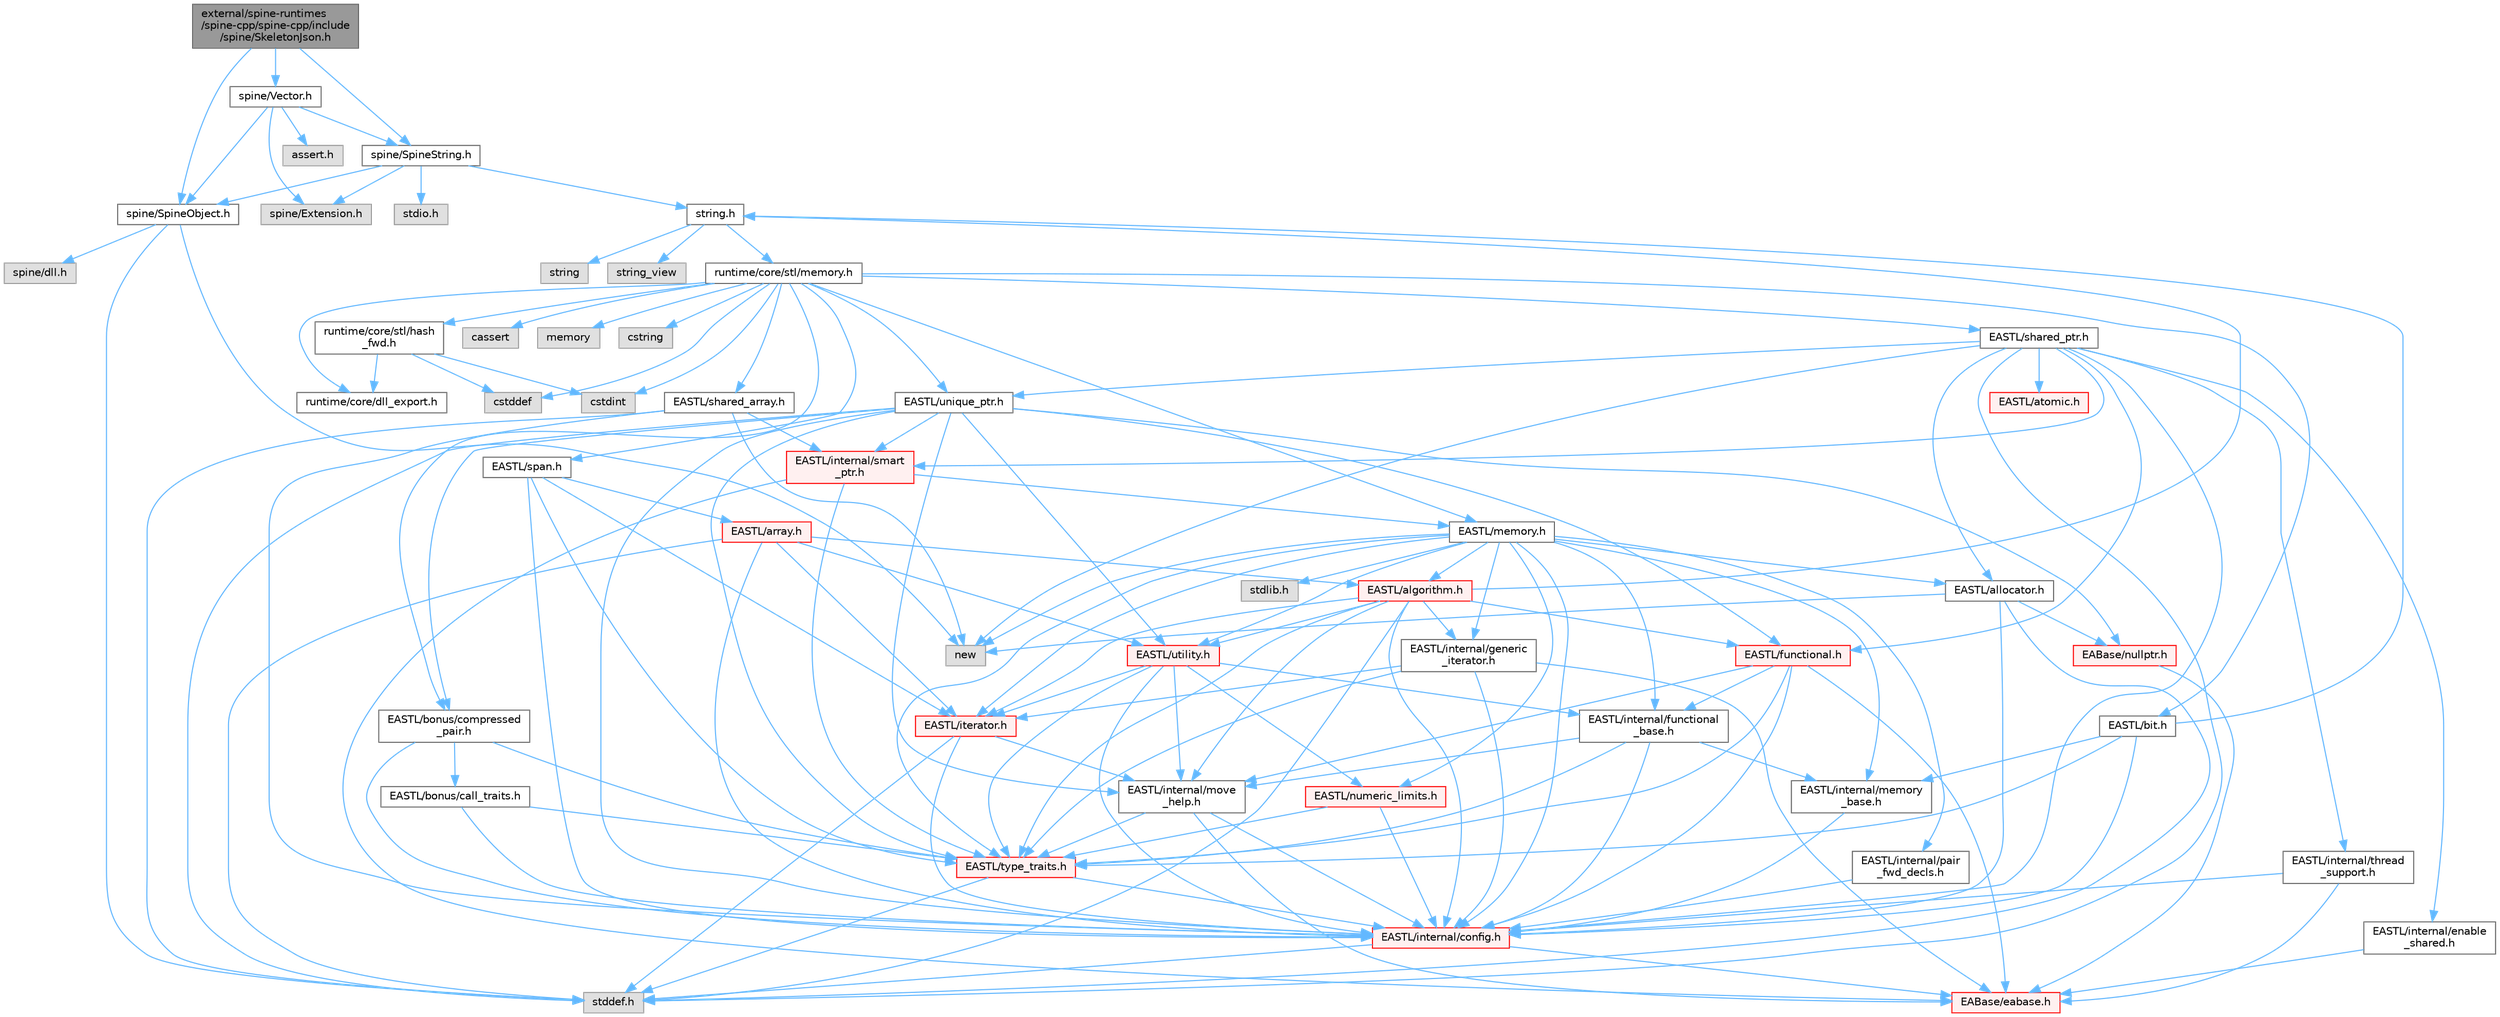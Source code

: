 digraph "external/spine-runtimes/spine-cpp/spine-cpp/include/spine/SkeletonJson.h"
{
 // LATEX_PDF_SIZE
  bgcolor="transparent";
  edge [fontname=Helvetica,fontsize=10,labelfontname=Helvetica,labelfontsize=10];
  node [fontname=Helvetica,fontsize=10,shape=box,height=0.2,width=0.4];
  Node1 [id="Node000001",label="external/spine-runtimes\l/spine-cpp/spine-cpp/include\l/spine/SkeletonJson.h",height=0.2,width=0.4,color="gray40", fillcolor="grey60", style="filled", fontcolor="black",tooltip=" "];
  Node1 -> Node2 [id="edge1_Node000001_Node000002",color="steelblue1",style="solid",tooltip=" "];
  Node2 [id="Node000002",label="spine/Vector.h",height=0.2,width=0.4,color="grey40", fillcolor="white", style="filled",URL="$external_2spine-runtimes_2spine-cpp_2spine-cpp_2include_2spine_2vector_8h.html",tooltip=" "];
  Node2 -> Node3 [id="edge2_Node000002_Node000003",color="steelblue1",style="solid",tooltip=" "];
  Node3 [id="Node000003",label="spine/Extension.h",height=0.2,width=0.4,color="grey60", fillcolor="#E0E0E0", style="filled",tooltip=" "];
  Node2 -> Node4 [id="edge3_Node000002_Node000004",color="steelblue1",style="solid",tooltip=" "];
  Node4 [id="Node000004",label="spine/SpineObject.h",height=0.2,width=0.4,color="grey40", fillcolor="white", style="filled",URL="$_spine_object_8h.html",tooltip=" "];
  Node4 -> Node5 [id="edge4_Node000004_Node000005",color="steelblue1",style="solid",tooltip=" "];
  Node5 [id="Node000005",label="new",height=0.2,width=0.4,color="grey60", fillcolor="#E0E0E0", style="filled",tooltip=" "];
  Node4 -> Node6 [id="edge5_Node000004_Node000006",color="steelblue1",style="solid",tooltip=" "];
  Node6 [id="Node000006",label="stddef.h",height=0.2,width=0.4,color="grey60", fillcolor="#E0E0E0", style="filled",tooltip=" "];
  Node4 -> Node7 [id="edge6_Node000004_Node000007",color="steelblue1",style="solid",tooltip=" "];
  Node7 [id="Node000007",label="spine/dll.h",height=0.2,width=0.4,color="grey60", fillcolor="#E0E0E0", style="filled",tooltip=" "];
  Node2 -> Node8 [id="edge7_Node000002_Node000008",color="steelblue1",style="solid",tooltip=" "];
  Node8 [id="Node000008",label="spine/SpineString.h",height=0.2,width=0.4,color="grey40", fillcolor="white", style="filled",URL="$_spine_string_8h.html",tooltip=" "];
  Node8 -> Node4 [id="edge8_Node000008_Node000004",color="steelblue1",style="solid",tooltip=" "];
  Node8 -> Node3 [id="edge9_Node000008_Node000003",color="steelblue1",style="solid",tooltip=" "];
  Node8 -> Node9 [id="edge10_Node000008_Node000009",color="steelblue1",style="solid",tooltip=" "];
  Node9 [id="Node000009",label="string.h",height=0.2,width=0.4,color="grey40", fillcolor="white", style="filled",URL="$string_8h.html",tooltip=" "];
  Node9 -> Node10 [id="edge11_Node000009_Node000010",color="steelblue1",style="solid",tooltip=" "];
  Node10 [id="Node000010",label="string",height=0.2,width=0.4,color="grey60", fillcolor="#E0E0E0", style="filled",tooltip=" "];
  Node9 -> Node11 [id="edge12_Node000009_Node000011",color="steelblue1",style="solid",tooltip=" "];
  Node11 [id="Node000011",label="string_view",height=0.2,width=0.4,color="grey60", fillcolor="#E0E0E0", style="filled",tooltip=" "];
  Node9 -> Node12 [id="edge13_Node000009_Node000012",color="steelblue1",style="solid",tooltip=" "];
  Node12 [id="Node000012",label="runtime/core/stl/memory.h",height=0.2,width=0.4,color="grey40", fillcolor="white", style="filled",URL="$runtime_2core_2stl_2memory_8h.html",tooltip=" "];
  Node12 -> Node13 [id="edge14_Node000012_Node000013",color="steelblue1",style="solid",tooltip=" "];
  Node13 [id="Node000013",label="cstddef",height=0.2,width=0.4,color="grey60", fillcolor="#E0E0E0", style="filled",tooltip=" "];
  Node12 -> Node14 [id="edge15_Node000012_Node000014",color="steelblue1",style="solid",tooltip=" "];
  Node14 [id="Node000014",label="cstdint",height=0.2,width=0.4,color="grey60", fillcolor="#E0E0E0", style="filled",tooltip=" "];
  Node12 -> Node15 [id="edge16_Node000012_Node000015",color="steelblue1",style="solid",tooltip=" "];
  Node15 [id="Node000015",label="cassert",height=0.2,width=0.4,color="grey60", fillcolor="#E0E0E0", style="filled",tooltip=" "];
  Node12 -> Node16 [id="edge17_Node000012_Node000016",color="steelblue1",style="solid",tooltip=" "];
  Node16 [id="Node000016",label="memory",height=0.2,width=0.4,color="grey60", fillcolor="#E0E0E0", style="filled",tooltip=" "];
  Node12 -> Node17 [id="edge18_Node000012_Node000017",color="steelblue1",style="solid",tooltip=" "];
  Node17 [id="Node000017",label="cstring",height=0.2,width=0.4,color="grey60", fillcolor="#E0E0E0", style="filled",tooltip=" "];
  Node12 -> Node18 [id="edge19_Node000012_Node000018",color="steelblue1",style="solid",tooltip=" "];
  Node18 [id="Node000018",label="EASTL/bit.h",height=0.2,width=0.4,color="grey40", fillcolor="white", style="filled",URL="$bit_8h.html",tooltip=" "];
  Node18 -> Node19 [id="edge20_Node000018_Node000019",color="steelblue1",style="solid",tooltip=" "];
  Node19 [id="Node000019",label="EASTL/internal/config.h",height=0.2,width=0.4,color="red", fillcolor="#FFF0F0", style="filled",URL="$runtime_2_e_a_s_t_l_2include_2_e_a_s_t_l_2internal_2config_8h.html",tooltip=" "];
  Node19 -> Node20 [id="edge21_Node000019_Node000020",color="steelblue1",style="solid",tooltip=" "];
  Node20 [id="Node000020",label="EABase/eabase.h",height=0.2,width=0.4,color="red", fillcolor="#FFF0F0", style="filled",URL="$eabase_8h.html",tooltip=" "];
  Node19 -> Node6 [id="edge22_Node000019_Node000006",color="steelblue1",style="solid",tooltip=" "];
  Node18 -> Node27 [id="edge23_Node000018_Node000027",color="steelblue1",style="solid",tooltip=" "];
  Node27 [id="Node000027",label="EASTL/internal/memory\l_base.h",height=0.2,width=0.4,color="grey40", fillcolor="white", style="filled",URL="$memory__base_8h.html",tooltip=" "];
  Node27 -> Node19 [id="edge24_Node000027_Node000019",color="steelblue1",style="solid",tooltip=" "];
  Node18 -> Node28 [id="edge25_Node000018_Node000028",color="steelblue1",style="solid",tooltip=" "];
  Node28 [id="Node000028",label="EASTL/type_traits.h",height=0.2,width=0.4,color="red", fillcolor="#FFF0F0", style="filled",URL="$_e_a_s_t_l_2include_2_e_a_s_t_l_2type__traits_8h.html",tooltip=" "];
  Node28 -> Node19 [id="edge26_Node000028_Node000019",color="steelblue1",style="solid",tooltip=" "];
  Node28 -> Node6 [id="edge27_Node000028_Node000006",color="steelblue1",style="solid",tooltip=" "];
  Node18 -> Node9 [id="edge28_Node000018_Node000009",color="steelblue1",style="solid",tooltip=" "];
  Node12 -> Node38 [id="edge29_Node000012_Node000038",color="steelblue1",style="solid",tooltip=" "];
  Node38 [id="Node000038",label="EASTL/memory.h",height=0.2,width=0.4,color="grey40", fillcolor="white", style="filled",URL="$runtime_2_e_a_s_t_l_2include_2_e_a_s_t_l_2memory_8h.html",tooltip=" "];
  Node38 -> Node19 [id="edge30_Node000038_Node000019",color="steelblue1",style="solid",tooltip=" "];
  Node38 -> Node27 [id="edge31_Node000038_Node000027",color="steelblue1",style="solid",tooltip=" "];
  Node38 -> Node39 [id="edge32_Node000038_Node000039",color="steelblue1",style="solid",tooltip=" "];
  Node39 [id="Node000039",label="EASTL/internal/generic\l_iterator.h",height=0.2,width=0.4,color="grey40", fillcolor="white", style="filled",URL="$generic__iterator_8h.html",tooltip=" "];
  Node39 -> Node20 [id="edge33_Node000039_Node000020",color="steelblue1",style="solid",tooltip=" "];
  Node39 -> Node19 [id="edge34_Node000039_Node000019",color="steelblue1",style="solid",tooltip=" "];
  Node39 -> Node40 [id="edge35_Node000039_Node000040",color="steelblue1",style="solid",tooltip=" "];
  Node40 [id="Node000040",label="EASTL/iterator.h",height=0.2,width=0.4,color="red", fillcolor="#FFF0F0", style="filled",URL="$_e_a_s_t_l_2include_2_e_a_s_t_l_2iterator_8h.html",tooltip=" "];
  Node40 -> Node19 [id="edge36_Node000040_Node000019",color="steelblue1",style="solid",tooltip=" "];
  Node40 -> Node41 [id="edge37_Node000040_Node000041",color="steelblue1",style="solid",tooltip=" "];
  Node41 [id="Node000041",label="EASTL/internal/move\l_help.h",height=0.2,width=0.4,color="grey40", fillcolor="white", style="filled",URL="$move__help_8h.html",tooltip=" "];
  Node41 -> Node20 [id="edge38_Node000041_Node000020",color="steelblue1",style="solid",tooltip=" "];
  Node41 -> Node19 [id="edge39_Node000041_Node000019",color="steelblue1",style="solid",tooltip=" "];
  Node41 -> Node28 [id="edge40_Node000041_Node000028",color="steelblue1",style="solid",tooltip=" "];
  Node40 -> Node6 [id="edge41_Node000040_Node000006",color="steelblue1",style="solid",tooltip=" "];
  Node39 -> Node28 [id="edge42_Node000039_Node000028",color="steelblue1",style="solid",tooltip=" "];
  Node38 -> Node43 [id="edge43_Node000038_Node000043",color="steelblue1",style="solid",tooltip=" "];
  Node43 [id="Node000043",label="EASTL/internal/pair\l_fwd_decls.h",height=0.2,width=0.4,color="grey40", fillcolor="white", style="filled",URL="$pair__fwd__decls_8h.html",tooltip=" "];
  Node43 -> Node19 [id="edge44_Node000043_Node000019",color="steelblue1",style="solid",tooltip=" "];
  Node38 -> Node44 [id="edge45_Node000038_Node000044",color="steelblue1",style="solid",tooltip=" "];
  Node44 [id="Node000044",label="EASTL/internal/functional\l_base.h",height=0.2,width=0.4,color="grey40", fillcolor="white", style="filled",URL="$functional__base_8h.html",tooltip=" "];
  Node44 -> Node19 [id="edge46_Node000044_Node000019",color="steelblue1",style="solid",tooltip=" "];
  Node44 -> Node27 [id="edge47_Node000044_Node000027",color="steelblue1",style="solid",tooltip=" "];
  Node44 -> Node41 [id="edge48_Node000044_Node000041",color="steelblue1",style="solid",tooltip=" "];
  Node44 -> Node28 [id="edge49_Node000044_Node000028",color="steelblue1",style="solid",tooltip=" "];
  Node38 -> Node45 [id="edge50_Node000038_Node000045",color="steelblue1",style="solid",tooltip=" "];
  Node45 [id="Node000045",label="EASTL/algorithm.h",height=0.2,width=0.4,color="red", fillcolor="#FFF0F0", style="filled",URL="$_e_a_s_t_l_2include_2_e_a_s_t_l_2algorithm_8h.html",tooltip=" "];
  Node45 -> Node19 [id="edge51_Node000045_Node000019",color="steelblue1",style="solid",tooltip=" "];
  Node45 -> Node28 [id="edge52_Node000045_Node000028",color="steelblue1",style="solid",tooltip=" "];
  Node45 -> Node41 [id="edge53_Node000045_Node000041",color="steelblue1",style="solid",tooltip=" "];
  Node45 -> Node40 [id="edge54_Node000045_Node000040",color="steelblue1",style="solid",tooltip=" "];
  Node45 -> Node48 [id="edge55_Node000045_Node000048",color="steelblue1",style="solid",tooltip=" "];
  Node48 [id="Node000048",label="EASTL/functional.h",height=0.2,width=0.4,color="red", fillcolor="#FFF0F0", style="filled",URL="$_e_a_s_t_l_2include_2_e_a_s_t_l_2functional_8h.html",tooltip=" "];
  Node48 -> Node20 [id="edge56_Node000048_Node000020",color="steelblue1",style="solid",tooltip=" "];
  Node48 -> Node19 [id="edge57_Node000048_Node000019",color="steelblue1",style="solid",tooltip=" "];
  Node48 -> Node41 [id="edge58_Node000048_Node000041",color="steelblue1",style="solid",tooltip=" "];
  Node48 -> Node28 [id="edge59_Node000048_Node000028",color="steelblue1",style="solid",tooltip=" "];
  Node48 -> Node44 [id="edge60_Node000048_Node000044",color="steelblue1",style="solid",tooltip=" "];
  Node45 -> Node54 [id="edge61_Node000045_Node000054",color="steelblue1",style="solid",tooltip=" "];
  Node54 [id="Node000054",label="EASTL/utility.h",height=0.2,width=0.4,color="red", fillcolor="#FFF0F0", style="filled",URL="$runtime_2_e_a_s_t_l_2include_2_e_a_s_t_l_2utility_8h.html",tooltip=" "];
  Node54 -> Node19 [id="edge62_Node000054_Node000019",color="steelblue1",style="solid",tooltip=" "];
  Node54 -> Node28 [id="edge63_Node000054_Node000028",color="steelblue1",style="solid",tooltip=" "];
  Node54 -> Node40 [id="edge64_Node000054_Node000040",color="steelblue1",style="solid",tooltip=" "];
  Node54 -> Node55 [id="edge65_Node000054_Node000055",color="steelblue1",style="solid",tooltip=" "];
  Node55 [id="Node000055",label="EASTL/numeric_limits.h",height=0.2,width=0.4,color="red", fillcolor="#FFF0F0", style="filled",URL="$numeric__limits_8h.html",tooltip=" "];
  Node55 -> Node19 [id="edge66_Node000055_Node000019",color="steelblue1",style="solid",tooltip=" "];
  Node55 -> Node28 [id="edge67_Node000055_Node000028",color="steelblue1",style="solid",tooltip=" "];
  Node54 -> Node44 [id="edge68_Node000054_Node000044",color="steelblue1",style="solid",tooltip=" "];
  Node54 -> Node41 [id="edge69_Node000054_Node000041",color="steelblue1",style="solid",tooltip=" "];
  Node45 -> Node39 [id="edge70_Node000045_Node000039",color="steelblue1",style="solid",tooltip=" "];
  Node45 -> Node6 [id="edge71_Node000045_Node000006",color="steelblue1",style="solid",tooltip=" "];
  Node45 -> Node9 [id="edge72_Node000045_Node000009",color="steelblue1",style="solid",tooltip=" "];
  Node38 -> Node28 [id="edge73_Node000038_Node000028",color="steelblue1",style="solid",tooltip=" "];
  Node38 -> Node52 [id="edge74_Node000038_Node000052",color="steelblue1",style="solid",tooltip=" "];
  Node52 [id="Node000052",label="EASTL/allocator.h",height=0.2,width=0.4,color="grey40", fillcolor="white", style="filled",URL="$runtime_2_e_a_s_t_l_2include_2_e_a_s_t_l_2allocator_8h.html",tooltip=" "];
  Node52 -> Node19 [id="edge75_Node000052_Node000019",color="steelblue1",style="solid",tooltip=" "];
  Node52 -> Node30 [id="edge76_Node000052_Node000030",color="steelblue1",style="solid",tooltip=" "];
  Node30 [id="Node000030",label="EABase/nullptr.h",height=0.2,width=0.4,color="red", fillcolor="#FFF0F0", style="filled",URL="$nullptr_8h.html",tooltip=" "];
  Node30 -> Node20 [id="edge77_Node000030_Node000020",color="steelblue1",style="solid",tooltip=" "];
  Node52 -> Node6 [id="edge78_Node000052_Node000006",color="steelblue1",style="solid",tooltip=" "];
  Node52 -> Node5 [id="edge79_Node000052_Node000005",color="steelblue1",style="solid",tooltip=" "];
  Node38 -> Node40 [id="edge80_Node000038_Node000040",color="steelblue1",style="solid",tooltip=" "];
  Node38 -> Node54 [id="edge81_Node000038_Node000054",color="steelblue1",style="solid",tooltip=" "];
  Node38 -> Node55 [id="edge82_Node000038_Node000055",color="steelblue1",style="solid",tooltip=" "];
  Node38 -> Node64 [id="edge83_Node000038_Node000064",color="steelblue1",style="solid",tooltip=" "];
  Node64 [id="Node000064",label="stdlib.h",height=0.2,width=0.4,color="grey60", fillcolor="#E0E0E0", style="filled",tooltip=" "];
  Node38 -> Node5 [id="edge84_Node000038_Node000005",color="steelblue1",style="solid",tooltip=" "];
  Node12 -> Node65 [id="edge85_Node000012_Node000065",color="steelblue1",style="solid",tooltip=" "];
  Node65 [id="Node000065",label="EASTL/shared_array.h",height=0.2,width=0.4,color="grey40", fillcolor="white", style="filled",URL="$shared__array_8h.html",tooltip=" "];
  Node65 -> Node19 [id="edge86_Node000065_Node000019",color="steelblue1",style="solid",tooltip=" "];
  Node65 -> Node66 [id="edge87_Node000065_Node000066",color="steelblue1",style="solid",tooltip=" "];
  Node66 [id="Node000066",label="EASTL/internal/smart\l_ptr.h",height=0.2,width=0.4,color="red", fillcolor="#FFF0F0", style="filled",URL="$smart__ptr_8h.html",tooltip=" "];
  Node66 -> Node20 [id="edge88_Node000066_Node000020",color="steelblue1",style="solid",tooltip=" "];
  Node66 -> Node38 [id="edge89_Node000066_Node000038",color="steelblue1",style="solid",tooltip=" "];
  Node66 -> Node28 [id="edge90_Node000066_Node000028",color="steelblue1",style="solid",tooltip=" "];
  Node65 -> Node5 [id="edge91_Node000065_Node000005",color="steelblue1",style="solid",tooltip=" "];
  Node65 -> Node6 [id="edge92_Node000065_Node000006",color="steelblue1",style="solid",tooltip=" "];
  Node12 -> Node68 [id="edge93_Node000012_Node000068",color="steelblue1",style="solid",tooltip=" "];
  Node68 [id="Node000068",label="EASTL/unique_ptr.h",height=0.2,width=0.4,color="grey40", fillcolor="white", style="filled",URL="$unique__ptr_8h.html",tooltip=" "];
  Node68 -> Node30 [id="edge94_Node000068_Node000030",color="steelblue1",style="solid",tooltip=" "];
  Node68 -> Node69 [id="edge95_Node000068_Node000069",color="steelblue1",style="solid",tooltip=" "];
  Node69 [id="Node000069",label="EASTL/bonus/compressed\l_pair.h",height=0.2,width=0.4,color="grey40", fillcolor="white", style="filled",URL="$compressed__pair_8h.html",tooltip=" "];
  Node69 -> Node19 [id="edge96_Node000069_Node000019",color="steelblue1",style="solid",tooltip=" "];
  Node69 -> Node28 [id="edge97_Node000069_Node000028",color="steelblue1",style="solid",tooltip=" "];
  Node69 -> Node70 [id="edge98_Node000069_Node000070",color="steelblue1",style="solid",tooltip=" "];
  Node70 [id="Node000070",label="EASTL/bonus/call_traits.h",height=0.2,width=0.4,color="grey40", fillcolor="white", style="filled",URL="$call__traits_8h.html",tooltip=" "];
  Node70 -> Node19 [id="edge99_Node000070_Node000019",color="steelblue1",style="solid",tooltip=" "];
  Node70 -> Node28 [id="edge100_Node000070_Node000028",color="steelblue1",style="solid",tooltip=" "];
  Node68 -> Node48 [id="edge101_Node000068_Node000048",color="steelblue1",style="solid",tooltip=" "];
  Node68 -> Node19 [id="edge102_Node000068_Node000019",color="steelblue1",style="solid",tooltip=" "];
  Node68 -> Node41 [id="edge103_Node000068_Node000041",color="steelblue1",style="solid",tooltip=" "];
  Node68 -> Node66 [id="edge104_Node000068_Node000066",color="steelblue1",style="solid",tooltip=" "];
  Node68 -> Node28 [id="edge105_Node000068_Node000028",color="steelblue1",style="solid",tooltip=" "];
  Node68 -> Node54 [id="edge106_Node000068_Node000054",color="steelblue1",style="solid",tooltip=" "];
  Node68 -> Node6 [id="edge107_Node000068_Node000006",color="steelblue1",style="solid",tooltip=" "];
  Node12 -> Node71 [id="edge108_Node000012_Node000071",color="steelblue1",style="solid",tooltip=" "];
  Node71 [id="Node000071",label="EASTL/shared_ptr.h",height=0.2,width=0.4,color="grey40", fillcolor="white", style="filled",URL="$shared__ptr_8h.html",tooltip=" "];
  Node71 -> Node19 [id="edge109_Node000071_Node000019",color="steelblue1",style="solid",tooltip=" "];
  Node71 -> Node66 [id="edge110_Node000071_Node000066",color="steelblue1",style="solid",tooltip=" "];
  Node71 -> Node72 [id="edge111_Node000071_Node000072",color="steelblue1",style="solid",tooltip=" "];
  Node72 [id="Node000072",label="EASTL/internal/thread\l_support.h",height=0.2,width=0.4,color="grey40", fillcolor="white", style="filled",URL="$thread__support_8h.html",tooltip=" "];
  Node72 -> Node20 [id="edge112_Node000072_Node000020",color="steelblue1",style="solid",tooltip=" "];
  Node72 -> Node19 [id="edge113_Node000072_Node000019",color="steelblue1",style="solid",tooltip=" "];
  Node71 -> Node68 [id="edge114_Node000071_Node000068",color="steelblue1",style="solid",tooltip=" "];
  Node71 -> Node48 [id="edge115_Node000071_Node000048",color="steelblue1",style="solid",tooltip=" "];
  Node71 -> Node52 [id="edge116_Node000071_Node000052",color="steelblue1",style="solid",tooltip=" "];
  Node71 -> Node73 [id="edge117_Node000071_Node000073",color="steelblue1",style="solid",tooltip=" "];
  Node73 [id="Node000073",label="EASTL/atomic.h",height=0.2,width=0.4,color="red", fillcolor="#FFF0F0", style="filled",URL="$runtime_2_e_a_s_t_l_2include_2_e_a_s_t_l_2atomic_8h.html",tooltip=" "];
  Node71 -> Node5 [id="edge118_Node000071_Node000005",color="steelblue1",style="solid",tooltip=" "];
  Node71 -> Node6 [id="edge119_Node000071_Node000006",color="steelblue1",style="solid",tooltip=" "];
  Node71 -> Node150 [id="edge120_Node000071_Node000150",color="steelblue1",style="solid",tooltip=" "];
  Node150 [id="Node000150",label="EASTL/internal/enable\l_shared.h",height=0.2,width=0.4,color="grey40", fillcolor="white", style="filled",URL="$enable__shared_8h.html",tooltip=" "];
  Node150 -> Node20 [id="edge121_Node000150_Node000020",color="steelblue1",style="solid",tooltip=" "];
  Node12 -> Node151 [id="edge122_Node000012_Node000151",color="steelblue1",style="solid",tooltip=" "];
  Node151 [id="Node000151",label="EASTL/span.h",height=0.2,width=0.4,color="grey40", fillcolor="white", style="filled",URL="$span_8h.html",tooltip=" "];
  Node151 -> Node19 [id="edge123_Node000151_Node000019",color="steelblue1",style="solid",tooltip=" "];
  Node151 -> Node28 [id="edge124_Node000151_Node000028",color="steelblue1",style="solid",tooltip=" "];
  Node151 -> Node40 [id="edge125_Node000151_Node000040",color="steelblue1",style="solid",tooltip=" "];
  Node151 -> Node152 [id="edge126_Node000151_Node000152",color="steelblue1",style="solid",tooltip=" "];
  Node152 [id="Node000152",label="EASTL/array.h",height=0.2,width=0.4,color="red", fillcolor="#FFF0F0", style="filled",URL="$runtime_2_e_a_s_t_l_2include_2_e_a_s_t_l_2array_8h.html",tooltip=" "];
  Node152 -> Node19 [id="edge127_Node000152_Node000019",color="steelblue1",style="solid",tooltip=" "];
  Node152 -> Node40 [id="edge128_Node000152_Node000040",color="steelblue1",style="solid",tooltip=" "];
  Node152 -> Node45 [id="edge129_Node000152_Node000045",color="steelblue1",style="solid",tooltip=" "];
  Node152 -> Node54 [id="edge130_Node000152_Node000054",color="steelblue1",style="solid",tooltip=" "];
  Node152 -> Node6 [id="edge131_Node000152_Node000006",color="steelblue1",style="solid",tooltip=" "];
  Node12 -> Node69 [id="edge132_Node000012_Node000069",color="steelblue1",style="solid",tooltip=" "];
  Node12 -> Node154 [id="edge133_Node000012_Node000154",color="steelblue1",style="solid",tooltip=" "];
  Node154 [id="Node000154",label="runtime/core/dll_export.h",height=0.2,width=0.4,color="grey40", fillcolor="white", style="filled",URL="$dll__export_8h.html",tooltip=" "];
  Node12 -> Node155 [id="edge134_Node000012_Node000155",color="steelblue1",style="solid",tooltip=" "];
  Node155 [id="Node000155",label="runtime/core/stl/hash\l_fwd.h",height=0.2,width=0.4,color="grey40", fillcolor="white", style="filled",URL="$hash__fwd_8h.html",tooltip=" "];
  Node155 -> Node13 [id="edge135_Node000155_Node000013",color="steelblue1",style="solid",tooltip=" "];
  Node155 -> Node14 [id="edge136_Node000155_Node000014",color="steelblue1",style="solid",tooltip=" "];
  Node155 -> Node154 [id="edge137_Node000155_Node000154",color="steelblue1",style="solid",tooltip=" "];
  Node8 -> Node156 [id="edge138_Node000008_Node000156",color="steelblue1",style="solid",tooltip=" "];
  Node156 [id="Node000156",label="stdio.h",height=0.2,width=0.4,color="grey60", fillcolor="#E0E0E0", style="filled",tooltip=" "];
  Node2 -> Node157 [id="edge139_Node000002_Node000157",color="steelblue1",style="solid",tooltip=" "];
  Node157 [id="Node000157",label="assert.h",height=0.2,width=0.4,color="grey60", fillcolor="#E0E0E0", style="filled",tooltip=" "];
  Node1 -> Node4 [id="edge140_Node000001_Node000004",color="steelblue1",style="solid",tooltip=" "];
  Node1 -> Node8 [id="edge141_Node000001_Node000008",color="steelblue1",style="solid",tooltip=" "];
}
